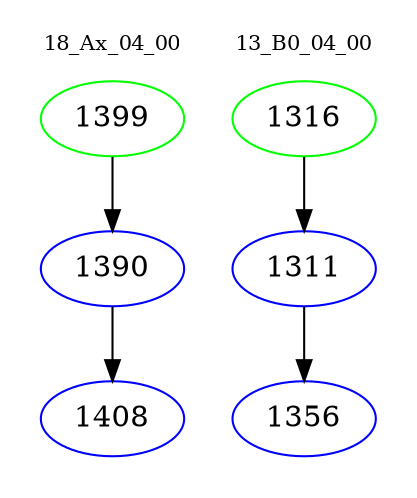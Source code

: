digraph{
subgraph cluster_0 {
color = white
label = "18_Ax_04_00";
fontsize=10;
T0_1399 [label="1399", color="green"]
T0_1399 -> T0_1390 [color="black"]
T0_1390 [label="1390", color="blue"]
T0_1390 -> T0_1408 [color="black"]
T0_1408 [label="1408", color="blue"]
}
subgraph cluster_1 {
color = white
label = "13_B0_04_00";
fontsize=10;
T1_1316 [label="1316", color="green"]
T1_1316 -> T1_1311 [color="black"]
T1_1311 [label="1311", color="blue"]
T1_1311 -> T1_1356 [color="black"]
T1_1356 [label="1356", color="blue"]
}
}
